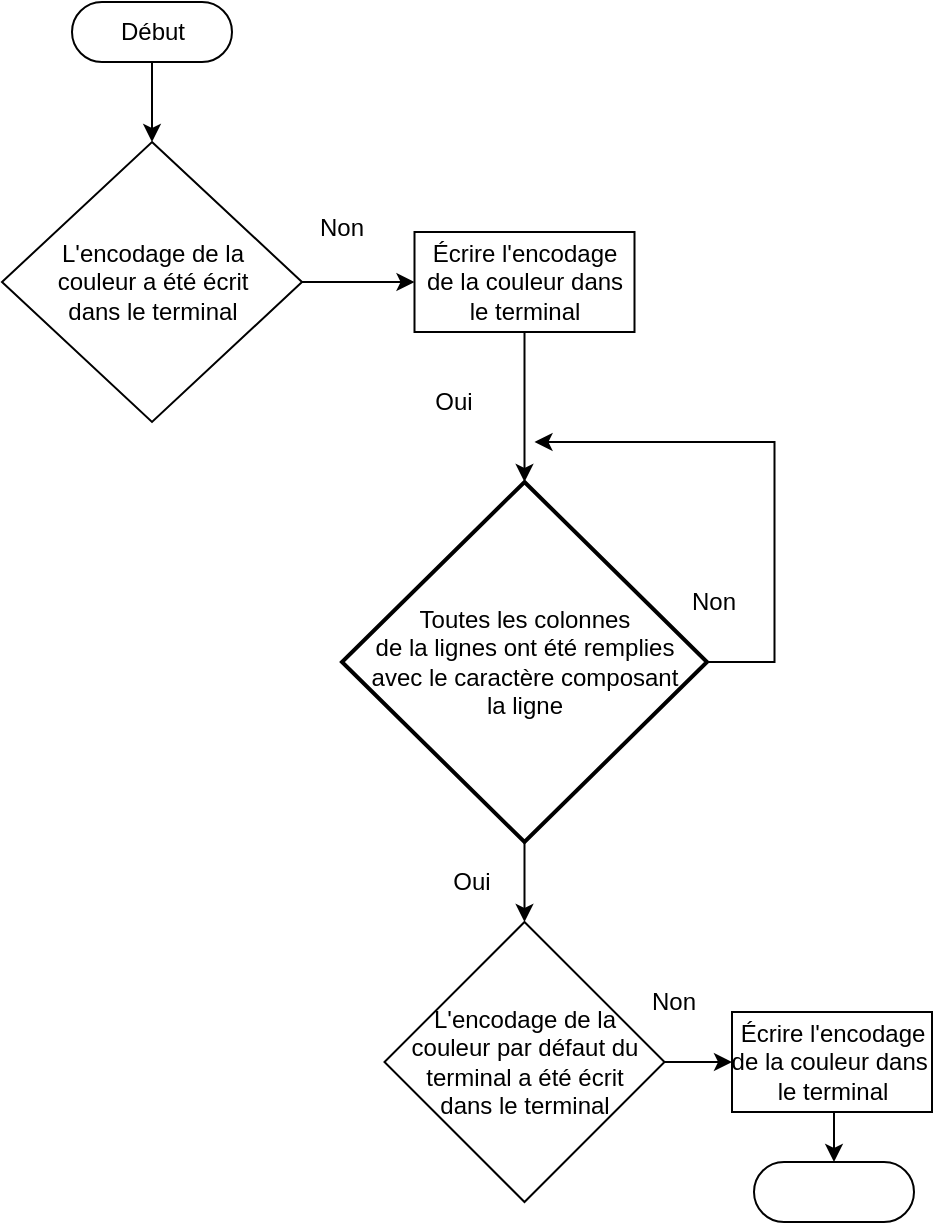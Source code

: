 <mxfile version="12.6.5" type="device"><diagram id="C5RBs43oDa-KdzZeNtuy" name="Page-1"><mxGraphModel dx="354" dy="426" grid="1" gridSize="10" guides="1" tooltips="1" connect="1" arrows="1" fold="1" page="1" pageScale="1" pageWidth="827" pageHeight="1169" math="0" shadow="0"><root><mxCell id="WIyWlLk6GJQsqaUBKTNV-0"/><mxCell id="WIyWlLk6GJQsqaUBKTNV-1" parent="WIyWlLk6GJQsqaUBKTNV-0"/><mxCell id="L88NG8T2Wj4KYF-OhFsG-2" style="edgeStyle=orthogonalEdgeStyle;rounded=0;orthogonalLoop=1;jettySize=auto;html=1;exitX=0.5;exitY=0.5;exitDx=0;exitDy=15;exitPerimeter=0;entryX=0.5;entryY=0;entryDx=0;entryDy=0;" parent="WIyWlLk6GJQsqaUBKTNV-1" source="L88NG8T2Wj4KYF-OhFsG-3" target="L88NG8T2Wj4KYF-OhFsG-5" edge="1"><mxGeometry relative="1" as="geometry"/></mxCell><mxCell id="L88NG8T2Wj4KYF-OhFsG-3" value="Début" style="html=1;dashed=0;whitespace=wrap;shape=mxgraph.dfd.start" parent="WIyWlLk6GJQsqaUBKTNV-1" vertex="1"><mxGeometry x="160" y="90" width="80" height="30" as="geometry"/></mxCell><mxCell id="L88NG8T2Wj4KYF-OhFsG-4" style="edgeStyle=orthogonalEdgeStyle;rounded=0;orthogonalLoop=1;jettySize=auto;html=1;exitX=1;exitY=0.5;exitDx=0;exitDy=0;entryX=0;entryY=0.5;entryDx=0;entryDy=0;" parent="WIyWlLk6GJQsqaUBKTNV-1" source="L88NG8T2Wj4KYF-OhFsG-5" target="L88NG8T2Wj4KYF-OhFsG-7" edge="1"><mxGeometry relative="1" as="geometry"/></mxCell><mxCell id="L88NG8T2Wj4KYF-OhFsG-5" value="L'encodage de la&lt;br&gt;couleur a été écrit&lt;br&gt;dans le terminal" style="shape=rhombus;html=1;dashed=0;whitespace=wrap;perimeter=rhombusPerimeter;" parent="WIyWlLk6GJQsqaUBKTNV-1" vertex="1"><mxGeometry x="125" y="160" width="150" height="140" as="geometry"/></mxCell><mxCell id="XQyT5CdjpkbfmbA7kKs--17" style="edgeStyle=orthogonalEdgeStyle;rounded=0;orthogonalLoop=1;jettySize=auto;html=1;exitX=0.5;exitY=1;exitDx=0;exitDy=0;entryX=0.5;entryY=0;entryDx=0;entryDy=0;entryPerimeter=0;" edge="1" parent="WIyWlLk6GJQsqaUBKTNV-1" source="L88NG8T2Wj4KYF-OhFsG-7" target="XQyT5CdjpkbfmbA7kKs--5"><mxGeometry relative="1" as="geometry"/></mxCell><mxCell id="L88NG8T2Wj4KYF-OhFsG-7" value="Écrire l'encodage&lt;br&gt;de la couleur dans &lt;br&gt;le terminal" style="html=1;dashed=0;whitespace=wrap;" parent="WIyWlLk6GJQsqaUBKTNV-1" vertex="1"><mxGeometry x="331.25" y="205" width="110" height="50" as="geometry"/></mxCell><mxCell id="L88NG8T2Wj4KYF-OhFsG-9" value="Non" style="text;html=1;strokeColor=none;fillColor=none;align=center;verticalAlign=middle;whiteSpace=wrap;rounded=0;" parent="WIyWlLk6GJQsqaUBKTNV-1" vertex="1"><mxGeometry x="275" y="193" width="40" height="20" as="geometry"/></mxCell><mxCell id="XQyT5CdjpkbfmbA7kKs--7" style="edgeStyle=orthogonalEdgeStyle;rounded=0;orthogonalLoop=1;jettySize=auto;html=1;exitX=1;exitY=0.5;exitDx=0;exitDy=0;exitPerimeter=0;" edge="1" parent="WIyWlLk6GJQsqaUBKTNV-1" source="XQyT5CdjpkbfmbA7kKs--5"><mxGeometry relative="1" as="geometry"><mxPoint x="391.25" y="310" as="targetPoint"/><Array as="points"><mxPoint x="511.25" y="420"/><mxPoint x="511.25" y="310"/></Array></mxGeometry></mxCell><mxCell id="XQyT5CdjpkbfmbA7kKs--13" style="edgeStyle=orthogonalEdgeStyle;rounded=0;orthogonalLoop=1;jettySize=auto;html=1;exitX=0.5;exitY=1;exitDx=0;exitDy=0;exitPerimeter=0;entryX=0.5;entryY=0;entryDx=0;entryDy=0;" edge="1" parent="WIyWlLk6GJQsqaUBKTNV-1" source="XQyT5CdjpkbfmbA7kKs--5" target="XQyT5CdjpkbfmbA7kKs--12"><mxGeometry relative="1" as="geometry"/></mxCell><mxCell id="XQyT5CdjpkbfmbA7kKs--5" value="Toutes les colonnes&lt;br&gt;de la lignes ont été remplies&lt;br&gt;avec le caractère composant&lt;br&gt;la ligne" style="strokeWidth=2;html=1;shape=mxgraph.flowchart.decision;whiteSpace=wrap;" vertex="1" parent="WIyWlLk6GJQsqaUBKTNV-1"><mxGeometry x="295" y="330" width="182.5" height="180" as="geometry"/></mxCell><mxCell id="XQyT5CdjpkbfmbA7kKs--8" value="Non" style="text;html=1;strokeColor=none;fillColor=none;align=center;verticalAlign=middle;whiteSpace=wrap;rounded=0;" vertex="1" parent="WIyWlLk6GJQsqaUBKTNV-1"><mxGeometry x="461.25" y="380" width="40" height="20" as="geometry"/></mxCell><mxCell id="XQyT5CdjpkbfmbA7kKs--10" value="Oui" style="text;html=1;strokeColor=none;fillColor=none;align=center;verticalAlign=middle;whiteSpace=wrap;rounded=0;" vertex="1" parent="WIyWlLk6GJQsqaUBKTNV-1"><mxGeometry x="331.25" y="280" width="40" height="20" as="geometry"/></mxCell><mxCell id="XQyT5CdjpkbfmbA7kKs--11" value="Oui" style="text;html=1;strokeColor=none;fillColor=none;align=center;verticalAlign=middle;whiteSpace=wrap;rounded=0;" vertex="1" parent="WIyWlLk6GJQsqaUBKTNV-1"><mxGeometry x="340" y="520" width="40" height="20" as="geometry"/></mxCell><mxCell id="XQyT5CdjpkbfmbA7kKs--20" style="edgeStyle=orthogonalEdgeStyle;rounded=0;orthogonalLoop=1;jettySize=auto;html=1;exitX=1;exitY=0.5;exitDx=0;exitDy=0;" edge="1" parent="WIyWlLk6GJQsqaUBKTNV-1" source="XQyT5CdjpkbfmbA7kKs--12" target="XQyT5CdjpkbfmbA7kKs--19"><mxGeometry relative="1" as="geometry"/></mxCell><mxCell id="XQyT5CdjpkbfmbA7kKs--12" value="L'encodage de la&lt;br&gt;couleur par défaut du&lt;br&gt;terminal a été écrit&lt;br&gt;dans le terminal" style="shape=rhombus;html=1;dashed=0;whitespace=wrap;perimeter=rhombusPerimeter;" vertex="1" parent="WIyWlLk6GJQsqaUBKTNV-1"><mxGeometry x="316.25" y="550" width="140" height="140" as="geometry"/></mxCell><mxCell id="XQyT5CdjpkbfmbA7kKs--23" style="edgeStyle=orthogonalEdgeStyle;rounded=0;orthogonalLoop=1;jettySize=auto;html=1;exitX=0.5;exitY=1;exitDx=0;exitDy=0;entryX=0.5;entryY=0.5;entryDx=0;entryDy=-15;entryPerimeter=0;" edge="1" parent="WIyWlLk6GJQsqaUBKTNV-1" source="XQyT5CdjpkbfmbA7kKs--19" target="XQyT5CdjpkbfmbA7kKs--22"><mxGeometry relative="1" as="geometry"/></mxCell><mxCell id="XQyT5CdjpkbfmbA7kKs--19" value="Écrire l'encodage&lt;br&gt;de la couleur dans&amp;nbsp;&lt;br&gt;le terminal" style="html=1;dashed=0;whitespace=wrap;" vertex="1" parent="WIyWlLk6GJQsqaUBKTNV-1"><mxGeometry x="490" y="595" width="100" height="50" as="geometry"/></mxCell><mxCell id="XQyT5CdjpkbfmbA7kKs--21" value="Non" style="text;html=1;strokeColor=none;fillColor=none;align=center;verticalAlign=middle;whiteSpace=wrap;rounded=0;" vertex="1" parent="WIyWlLk6GJQsqaUBKTNV-1"><mxGeometry x="441" y="580" width="40" height="20" as="geometry"/></mxCell><mxCell id="XQyT5CdjpkbfmbA7kKs--22" value="" style="html=1;dashed=0;whitespace=wrap;shape=mxgraph.dfd.start" vertex="1" parent="WIyWlLk6GJQsqaUBKTNV-1"><mxGeometry x="501" y="670" width="80" height="30" as="geometry"/></mxCell></root></mxGraphModel></diagram></mxfile>